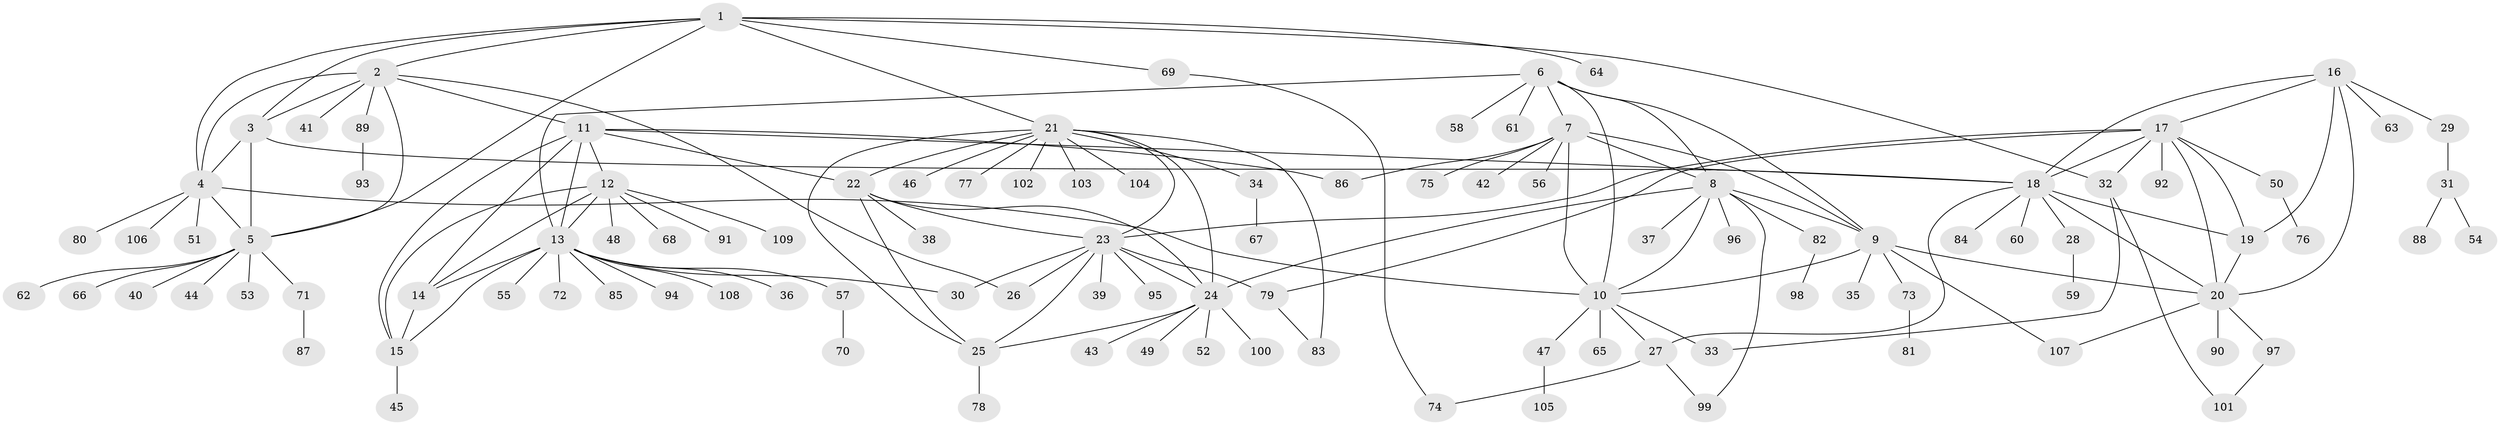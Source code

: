 // coarse degree distribution, {6: 0.023255813953488372, 7: 0.023255813953488372, 2: 0.023255813953488372, 3: 0.023255813953488372, 4: 0.023255813953488372, 1: 0.7674418604651163, 9: 0.046511627906976744, 8: 0.046511627906976744, 11: 0.023255813953488372}
// Generated by graph-tools (version 1.1) at 2025/58/03/04/25 21:58:39]
// undirected, 109 vertices, 156 edges
graph export_dot {
graph [start="1"]
  node [color=gray90,style=filled];
  1;
  2;
  3;
  4;
  5;
  6;
  7;
  8;
  9;
  10;
  11;
  12;
  13;
  14;
  15;
  16;
  17;
  18;
  19;
  20;
  21;
  22;
  23;
  24;
  25;
  26;
  27;
  28;
  29;
  30;
  31;
  32;
  33;
  34;
  35;
  36;
  37;
  38;
  39;
  40;
  41;
  42;
  43;
  44;
  45;
  46;
  47;
  48;
  49;
  50;
  51;
  52;
  53;
  54;
  55;
  56;
  57;
  58;
  59;
  60;
  61;
  62;
  63;
  64;
  65;
  66;
  67;
  68;
  69;
  70;
  71;
  72;
  73;
  74;
  75;
  76;
  77;
  78;
  79;
  80;
  81;
  82;
  83;
  84;
  85;
  86;
  87;
  88;
  89;
  90;
  91;
  92;
  93;
  94;
  95;
  96;
  97;
  98;
  99;
  100;
  101;
  102;
  103;
  104;
  105;
  106;
  107;
  108;
  109;
  1 -- 2;
  1 -- 3;
  1 -- 4;
  1 -- 5;
  1 -- 21;
  1 -- 32;
  1 -- 64;
  1 -- 69;
  2 -- 3;
  2 -- 4;
  2 -- 5;
  2 -- 11;
  2 -- 26;
  2 -- 41;
  2 -- 89;
  3 -- 4;
  3 -- 5;
  3 -- 18;
  4 -- 5;
  4 -- 10;
  4 -- 51;
  4 -- 80;
  4 -- 106;
  5 -- 40;
  5 -- 44;
  5 -- 53;
  5 -- 62;
  5 -- 66;
  5 -- 71;
  6 -- 7;
  6 -- 8;
  6 -- 9;
  6 -- 10;
  6 -- 13;
  6 -- 58;
  6 -- 61;
  7 -- 8;
  7 -- 9;
  7 -- 10;
  7 -- 42;
  7 -- 56;
  7 -- 75;
  7 -- 86;
  8 -- 9;
  8 -- 10;
  8 -- 24;
  8 -- 37;
  8 -- 82;
  8 -- 96;
  8 -- 99;
  9 -- 10;
  9 -- 20;
  9 -- 35;
  9 -- 73;
  9 -- 107;
  10 -- 27;
  10 -- 33;
  10 -- 47;
  10 -- 65;
  11 -- 12;
  11 -- 13;
  11 -- 14;
  11 -- 15;
  11 -- 18;
  11 -- 22;
  11 -- 86;
  12 -- 13;
  12 -- 14;
  12 -- 15;
  12 -- 48;
  12 -- 68;
  12 -- 91;
  12 -- 109;
  13 -- 14;
  13 -- 15;
  13 -- 30;
  13 -- 36;
  13 -- 55;
  13 -- 57;
  13 -- 72;
  13 -- 85;
  13 -- 94;
  13 -- 108;
  14 -- 15;
  15 -- 45;
  16 -- 17;
  16 -- 18;
  16 -- 19;
  16 -- 20;
  16 -- 29;
  16 -- 63;
  17 -- 18;
  17 -- 19;
  17 -- 20;
  17 -- 23;
  17 -- 32;
  17 -- 50;
  17 -- 79;
  17 -- 92;
  18 -- 19;
  18 -- 20;
  18 -- 27;
  18 -- 28;
  18 -- 60;
  18 -- 84;
  19 -- 20;
  20 -- 90;
  20 -- 97;
  20 -- 107;
  21 -- 22;
  21 -- 23;
  21 -- 24;
  21 -- 25;
  21 -- 34;
  21 -- 46;
  21 -- 77;
  21 -- 83;
  21 -- 102;
  21 -- 103;
  21 -- 104;
  22 -- 23;
  22 -- 24;
  22 -- 25;
  22 -- 38;
  23 -- 24;
  23 -- 25;
  23 -- 26;
  23 -- 30;
  23 -- 39;
  23 -- 79;
  23 -- 95;
  24 -- 25;
  24 -- 43;
  24 -- 49;
  24 -- 52;
  24 -- 100;
  25 -- 78;
  27 -- 74;
  27 -- 99;
  28 -- 59;
  29 -- 31;
  31 -- 54;
  31 -- 88;
  32 -- 33;
  32 -- 101;
  34 -- 67;
  47 -- 105;
  50 -- 76;
  57 -- 70;
  69 -- 74;
  71 -- 87;
  73 -- 81;
  79 -- 83;
  82 -- 98;
  89 -- 93;
  97 -- 101;
}
